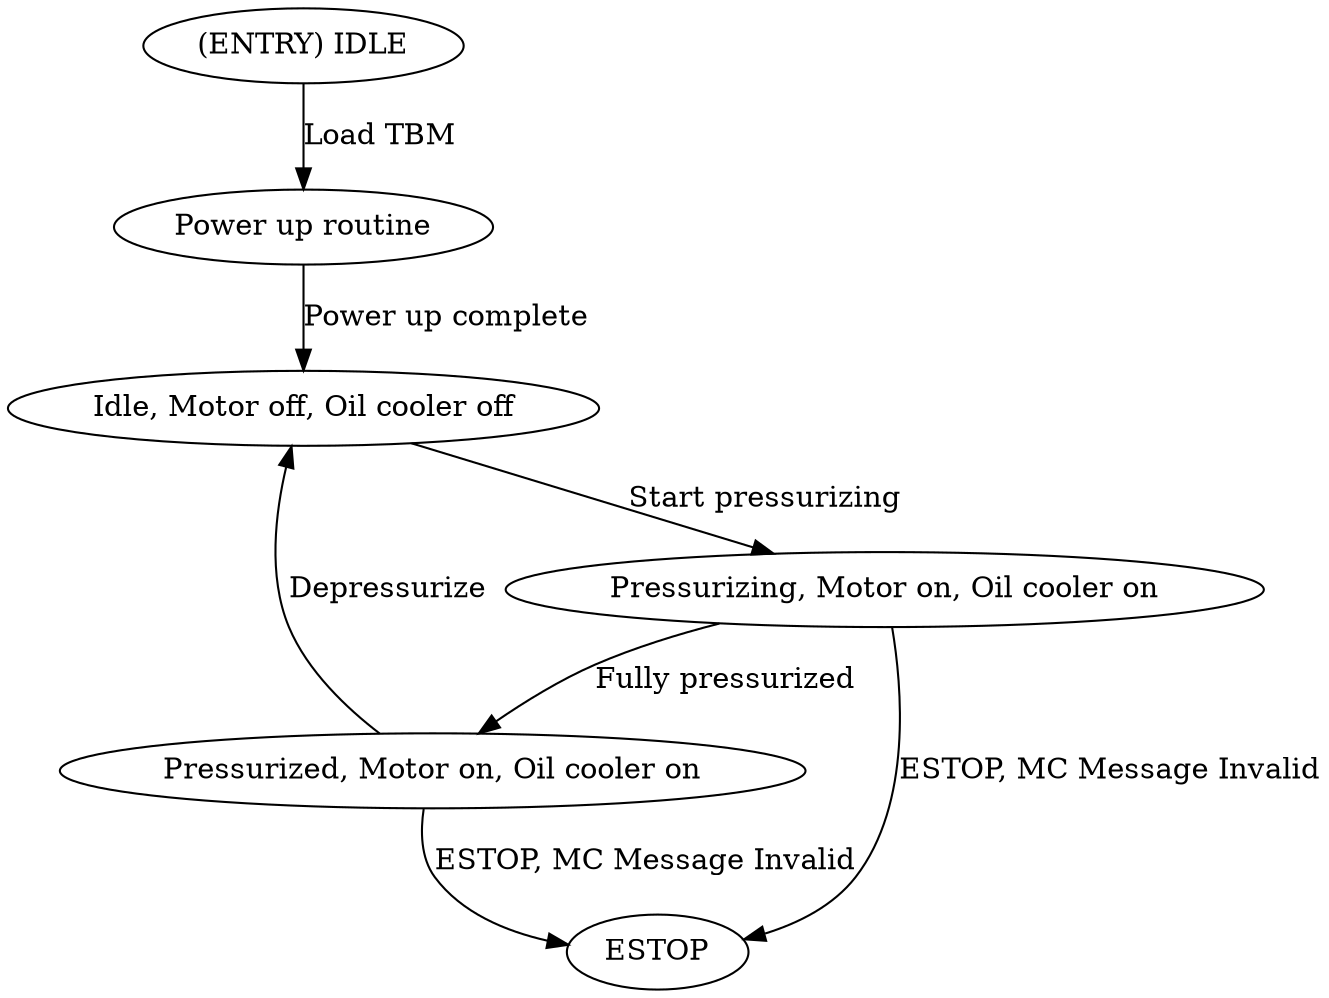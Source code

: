 digraph {
	S00 [label="(ENTRY) IDLE"];
    S01 [label="Power up routine"];
    S02 [label="Pressurizing, Motor on, Oil cooler on"];
S03 [label="Pressurized, Motor on, Oil cooler on"];
	S04 [label="Idle, Motor off, Oil cooler off"];
	S05 [label="ESTOP"];

	S00 -> S01 [label="Load TBM"];
	S01 -> S04 [label="Power up complete"];
    S03 -> S05 [label="ESTOP, MC Message Invalid"];
   S02 -> S05 [label="ESTOP, MC Message Invalid"];
	S03 -> S04 [label="Depressurize"];
	S02 -> S03 [label="Fully pressurized"];
S04 -> S02 [label="Start pressurizing"];

}
